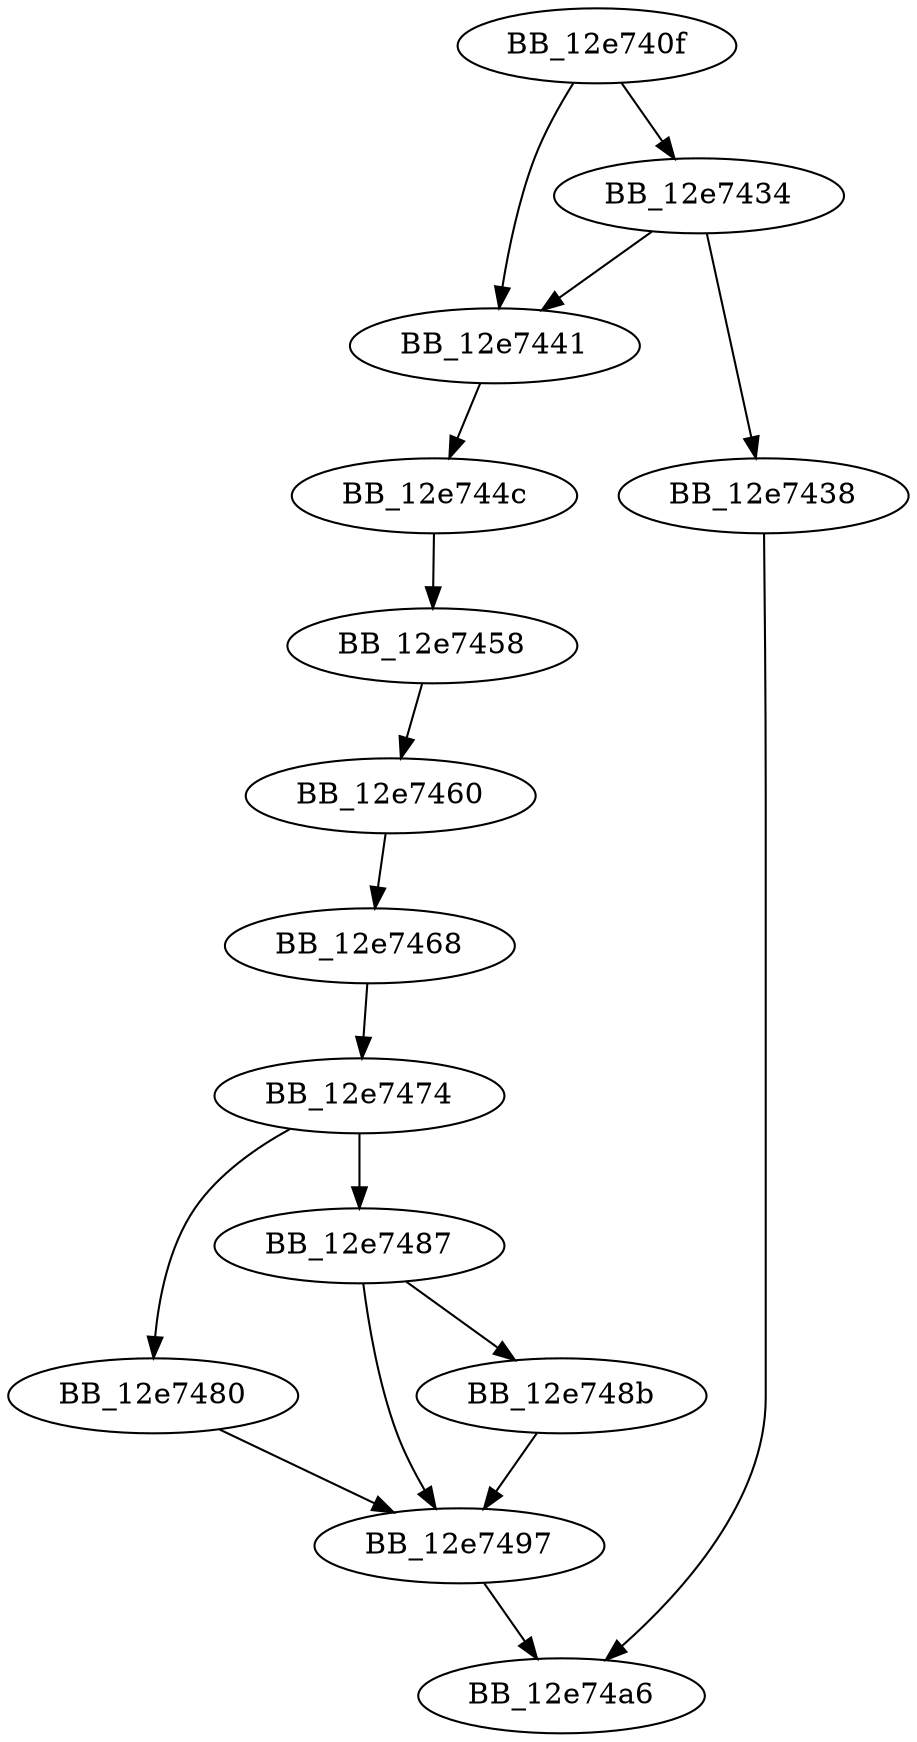 DiGraph ___security_init_cookie{
BB_12e740f->BB_12e7434
BB_12e740f->BB_12e7441
BB_12e7434->BB_12e7438
BB_12e7434->BB_12e7441
BB_12e7438->BB_12e74a6
BB_12e7441->BB_12e744c
BB_12e744c->BB_12e7458
BB_12e7458->BB_12e7460
BB_12e7460->BB_12e7468
BB_12e7468->BB_12e7474
BB_12e7474->BB_12e7480
BB_12e7474->BB_12e7487
BB_12e7480->BB_12e7497
BB_12e7487->BB_12e748b
BB_12e7487->BB_12e7497
BB_12e748b->BB_12e7497
BB_12e7497->BB_12e74a6
}
